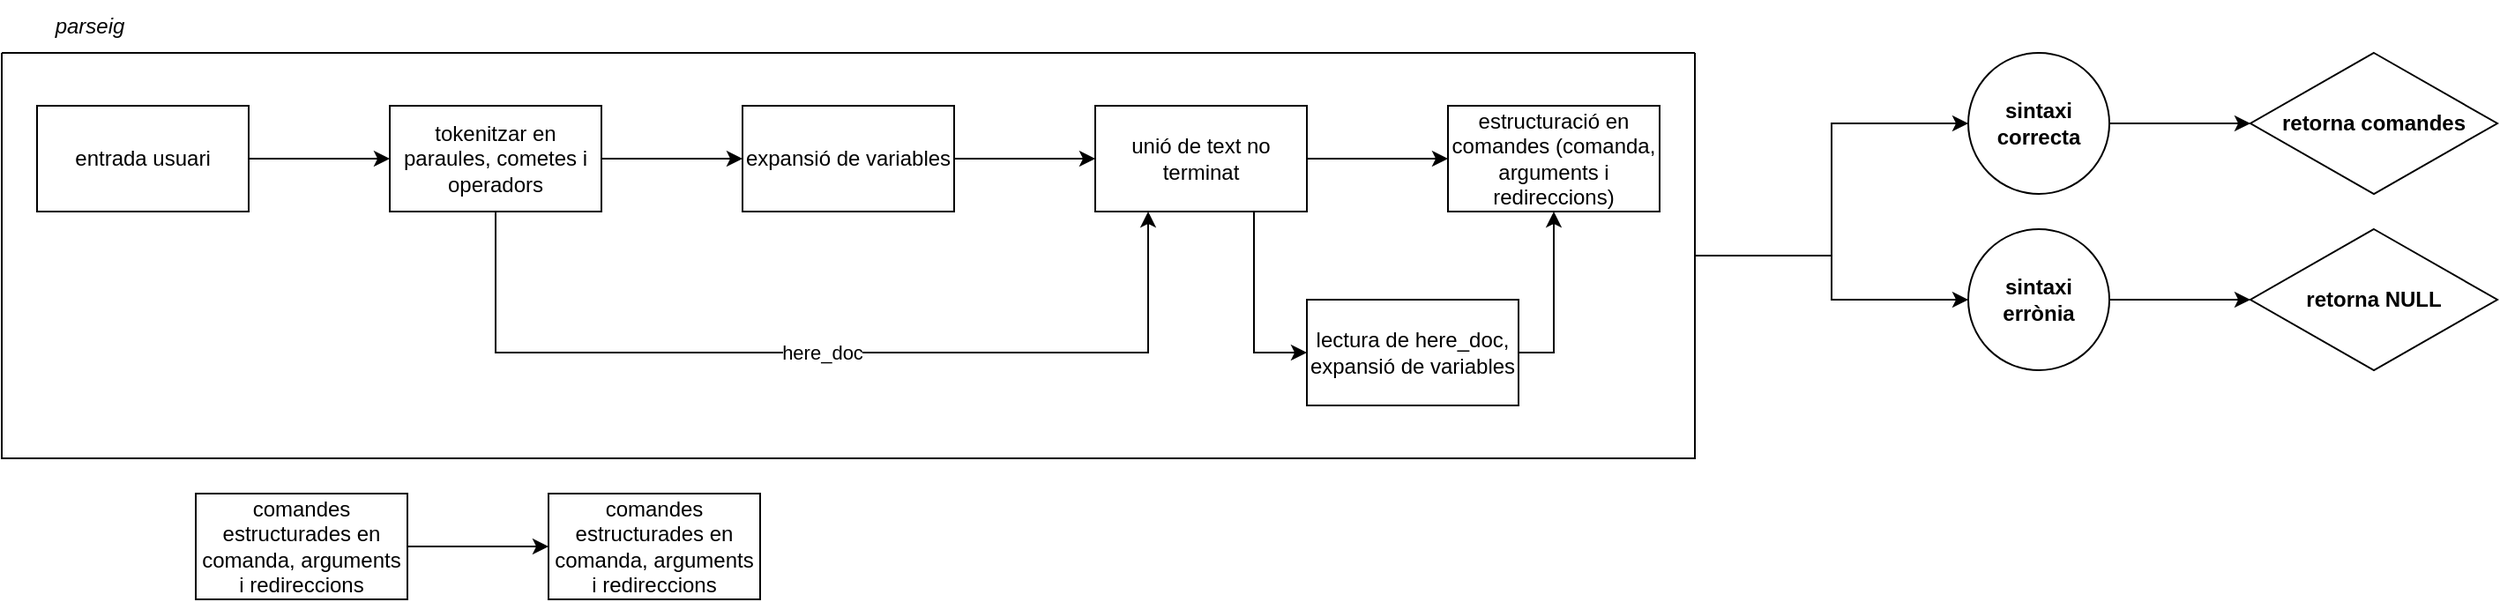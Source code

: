 <mxfile version="25.0.3">
  <diagram name="Pàgina-1" id="0kr4PtoBNa5HWBXLd_i-">
    <mxGraphModel dx="956" dy="506" grid="1" gridSize="10" guides="1" tooltips="1" connect="1" arrows="1" fold="1" page="1" pageScale="1" pageWidth="1169" pageHeight="827" math="0" shadow="0">
      <root>
        <mxCell id="0" />
        <mxCell id="1" parent="0" />
        <mxCell id="LlQjnqk3tfUPxoVJ9QzY-25" value="" style="group" vertex="1" connectable="0" parent="1">
          <mxGeometry x="20" y="40" width="960" height="260" as="geometry" />
        </mxCell>
        <mxCell id="LlQjnqk3tfUPxoVJ9QzY-4" value="" style="edgeStyle=orthogonalEdgeStyle;rounded=0;orthogonalLoop=1;jettySize=auto;html=1;" edge="1" parent="LlQjnqk3tfUPxoVJ9QzY-25" source="LlQjnqk3tfUPxoVJ9QzY-2" target="LlQjnqk3tfUPxoVJ9QzY-3">
          <mxGeometry relative="1" as="geometry" />
        </mxCell>
        <mxCell id="LlQjnqk3tfUPxoVJ9QzY-2" value="entrada usuari" style="rounded=0;whiteSpace=wrap;html=1;" vertex="1" parent="LlQjnqk3tfUPxoVJ9QzY-25">
          <mxGeometry x="20" y="60" width="120" height="60" as="geometry" />
        </mxCell>
        <mxCell id="LlQjnqk3tfUPxoVJ9QzY-6" value="" style="edgeStyle=orthogonalEdgeStyle;rounded=0;orthogonalLoop=1;jettySize=auto;html=1;" edge="1" parent="LlQjnqk3tfUPxoVJ9QzY-25" source="LlQjnqk3tfUPxoVJ9QzY-3" target="LlQjnqk3tfUPxoVJ9QzY-5">
          <mxGeometry relative="1" as="geometry" />
        </mxCell>
        <mxCell id="LlQjnqk3tfUPxoVJ9QzY-10" value="&lt;div&gt;here_doc&lt;/div&gt;" style="edgeStyle=orthogonalEdgeStyle;rounded=0;orthogonalLoop=1;jettySize=auto;html=1;entryX=0.25;entryY=1;entryDx=0;entryDy=0;" edge="1" parent="LlQjnqk3tfUPxoVJ9QzY-25" source="LlQjnqk3tfUPxoVJ9QzY-3" target="LlQjnqk3tfUPxoVJ9QzY-11">
          <mxGeometry relative="1" as="geometry">
            <mxPoint x="420" y="180" as="targetPoint" />
            <Array as="points">
              <mxPoint x="280" y="200" />
              <mxPoint x="650" y="200" />
            </Array>
          </mxGeometry>
        </mxCell>
        <mxCell id="LlQjnqk3tfUPxoVJ9QzY-3" value="tokenitzar en paraules, cometes i operadors" style="rounded=0;whiteSpace=wrap;html=1;" vertex="1" parent="LlQjnqk3tfUPxoVJ9QzY-25">
          <mxGeometry x="220" y="60" width="120" height="60" as="geometry" />
        </mxCell>
        <mxCell id="LlQjnqk3tfUPxoVJ9QzY-12" value="" style="edgeStyle=orthogonalEdgeStyle;rounded=0;orthogonalLoop=1;jettySize=auto;html=1;" edge="1" parent="LlQjnqk3tfUPxoVJ9QzY-25" source="LlQjnqk3tfUPxoVJ9QzY-5" target="LlQjnqk3tfUPxoVJ9QzY-11">
          <mxGeometry relative="1" as="geometry" />
        </mxCell>
        <mxCell id="LlQjnqk3tfUPxoVJ9QzY-5" value="expansió de variables" style="rounded=0;whiteSpace=wrap;html=1;" vertex="1" parent="LlQjnqk3tfUPxoVJ9QzY-25">
          <mxGeometry x="420" y="60" width="120" height="60" as="geometry" />
        </mxCell>
        <mxCell id="LlQjnqk3tfUPxoVJ9QzY-19" style="edgeStyle=orthogonalEdgeStyle;rounded=0;orthogonalLoop=1;jettySize=auto;html=1;exitX=1;exitY=0.5;exitDx=0;exitDy=0;entryX=0;entryY=0.5;entryDx=0;entryDy=0;" edge="1" parent="LlQjnqk3tfUPxoVJ9QzY-25" source="LlQjnqk3tfUPxoVJ9QzY-11" target="LlQjnqk3tfUPxoVJ9QzY-17">
          <mxGeometry relative="1" as="geometry" />
        </mxCell>
        <mxCell id="LlQjnqk3tfUPxoVJ9QzY-45" value="" style="edgeStyle=orthogonalEdgeStyle;rounded=0;orthogonalLoop=1;jettySize=auto;html=1;entryX=0;entryY=0.5;entryDx=0;entryDy=0;exitX=0.75;exitY=1;exitDx=0;exitDy=0;" edge="1" parent="LlQjnqk3tfUPxoVJ9QzY-25" source="LlQjnqk3tfUPxoVJ9QzY-11" target="LlQjnqk3tfUPxoVJ9QzY-44">
          <mxGeometry relative="1" as="geometry" />
        </mxCell>
        <mxCell id="LlQjnqk3tfUPxoVJ9QzY-11" value="&lt;div&gt;unió de text no terminat&lt;/div&gt;" style="rounded=0;whiteSpace=wrap;html=1;" vertex="1" parent="LlQjnqk3tfUPxoVJ9QzY-25">
          <mxGeometry x="620" y="60" width="120" height="60" as="geometry" />
        </mxCell>
        <mxCell id="LlQjnqk3tfUPxoVJ9QzY-17" value="estructuració en comandes (comanda, arguments i redireccions)" style="rounded=0;whiteSpace=wrap;html=1;" vertex="1" parent="LlQjnqk3tfUPxoVJ9QzY-25">
          <mxGeometry x="820" y="60" width="120" height="60" as="geometry" />
        </mxCell>
        <mxCell id="LlQjnqk3tfUPxoVJ9QzY-23" value="" style="swimlane;startSize=0;" vertex="1" parent="LlQjnqk3tfUPxoVJ9QzY-25">
          <mxGeometry y="30" width="960" height="230" as="geometry" />
        </mxCell>
        <mxCell id="LlQjnqk3tfUPxoVJ9QzY-44" value="lectura de here_doc, expansió de variables" style="rounded=0;whiteSpace=wrap;html=1;" vertex="1" parent="LlQjnqk3tfUPxoVJ9QzY-23">
          <mxGeometry x="740" y="140" width="120" height="60" as="geometry" />
        </mxCell>
        <mxCell id="LlQjnqk3tfUPxoVJ9QzY-24" value="&lt;div&gt;&lt;i&gt;parseig&lt;/i&gt;&lt;/div&gt;" style="text;html=1;align=center;verticalAlign=middle;whiteSpace=wrap;rounded=0;fillColor=none;" vertex="1" parent="LlQjnqk3tfUPxoVJ9QzY-25">
          <mxGeometry x="20" width="60" height="30" as="geometry" />
        </mxCell>
        <mxCell id="LlQjnqk3tfUPxoVJ9QzY-46" style="edgeStyle=orthogonalEdgeStyle;rounded=0;orthogonalLoop=1;jettySize=auto;html=1;exitX=1;exitY=0.5;exitDx=0;exitDy=0;entryX=0.5;entryY=1;entryDx=0;entryDy=0;" edge="1" parent="LlQjnqk3tfUPxoVJ9QzY-25" source="LlQjnqk3tfUPxoVJ9QzY-44" target="LlQjnqk3tfUPxoVJ9QzY-17">
          <mxGeometry relative="1" as="geometry" />
        </mxCell>
        <mxCell id="LlQjnqk3tfUPxoVJ9QzY-28" value="" style="edgeStyle=orthogonalEdgeStyle;rounded=0;orthogonalLoop=1;jettySize=auto;html=1;" edge="1" parent="1" source="LlQjnqk3tfUPxoVJ9QzY-26" target="LlQjnqk3tfUPxoVJ9QzY-27">
          <mxGeometry relative="1" as="geometry" />
        </mxCell>
        <mxCell id="LlQjnqk3tfUPxoVJ9QzY-26" value="comandes estructurades en comanda, arguments i redireccions" style="rounded=0;whiteSpace=wrap;html=1;" vertex="1" parent="1">
          <mxGeometry x="130" y="320" width="120" height="60" as="geometry" />
        </mxCell>
        <mxCell id="LlQjnqk3tfUPxoVJ9QzY-27" value="comandes estructurades en comanda, arguments i redireccions" style="rounded=0;whiteSpace=wrap;html=1;" vertex="1" parent="1">
          <mxGeometry x="330" y="320" width="120" height="60" as="geometry" />
        </mxCell>
        <mxCell id="LlQjnqk3tfUPxoVJ9QzY-40" value="" style="edgeStyle=orthogonalEdgeStyle;rounded=0;orthogonalLoop=1;jettySize=auto;html=1;" edge="1" parent="1" source="LlQjnqk3tfUPxoVJ9QzY-33" target="LlQjnqk3tfUPxoVJ9QzY-39">
          <mxGeometry relative="1" as="geometry" />
        </mxCell>
        <mxCell id="LlQjnqk3tfUPxoVJ9QzY-33" value="sintaxi correcta" style="ellipse;whiteSpace=wrap;html=1;fontStyle=1;startSize=0;" vertex="1" parent="1">
          <mxGeometry x="1135" y="70" width="80" height="80" as="geometry" />
        </mxCell>
        <mxCell id="LlQjnqk3tfUPxoVJ9QzY-34" value="" style="edgeStyle=orthogonalEdgeStyle;rounded=0;orthogonalLoop=1;jettySize=auto;html=1;" edge="1" parent="1" source="LlQjnqk3tfUPxoVJ9QzY-23" target="LlQjnqk3tfUPxoVJ9QzY-33">
          <mxGeometry relative="1" as="geometry" />
        </mxCell>
        <mxCell id="LlQjnqk3tfUPxoVJ9QzY-38" value="" style="edgeStyle=orthogonalEdgeStyle;rounded=0;orthogonalLoop=1;jettySize=auto;html=1;" edge="1" parent="1" source="LlQjnqk3tfUPxoVJ9QzY-35" target="LlQjnqk3tfUPxoVJ9QzY-37">
          <mxGeometry relative="1" as="geometry" />
        </mxCell>
        <mxCell id="LlQjnqk3tfUPxoVJ9QzY-35" value="sintaxi errònia" style="ellipse;whiteSpace=wrap;html=1;fontStyle=1;startSize=0;" vertex="1" parent="1">
          <mxGeometry x="1135" y="170" width="80" height="80" as="geometry" />
        </mxCell>
        <mxCell id="LlQjnqk3tfUPxoVJ9QzY-36" value="" style="edgeStyle=orthogonalEdgeStyle;rounded=0;orthogonalLoop=1;jettySize=auto;html=1;" edge="1" parent="1" source="LlQjnqk3tfUPxoVJ9QzY-23" target="LlQjnqk3tfUPxoVJ9QzY-35">
          <mxGeometry relative="1" as="geometry" />
        </mxCell>
        <mxCell id="LlQjnqk3tfUPxoVJ9QzY-37" value="retorna NULL" style="rhombus;whiteSpace=wrap;html=1;fontStyle=1;startSize=0;" vertex="1" parent="1">
          <mxGeometry x="1295" y="170" width="140" height="80" as="geometry" />
        </mxCell>
        <mxCell id="LlQjnqk3tfUPxoVJ9QzY-39" value="retorna comandes" style="rhombus;whiteSpace=wrap;html=1;fontStyle=1;startSize=0;" vertex="1" parent="1">
          <mxGeometry x="1295" y="70" width="140" height="80" as="geometry" />
        </mxCell>
      </root>
    </mxGraphModel>
  </diagram>
</mxfile>
